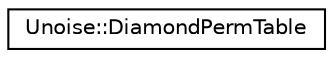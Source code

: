 digraph "Graphical Class Hierarchy"
{
  edge [fontname="Helvetica",fontsize="10",labelfontname="Helvetica",labelfontsize="10"];
  node [fontname="Helvetica",fontsize="10",shape=record];
  rankdir="LR";
  Node1 [label="Unoise::DiamondPermTable",height=0.2,width=0.4,color="black", fillcolor="white", style="filled",URL="$struct_unoise_1_1_diamond_perm_table.html",tooltip="Stocke une table de permutation &quot;Diamond&quot;. "];
}
